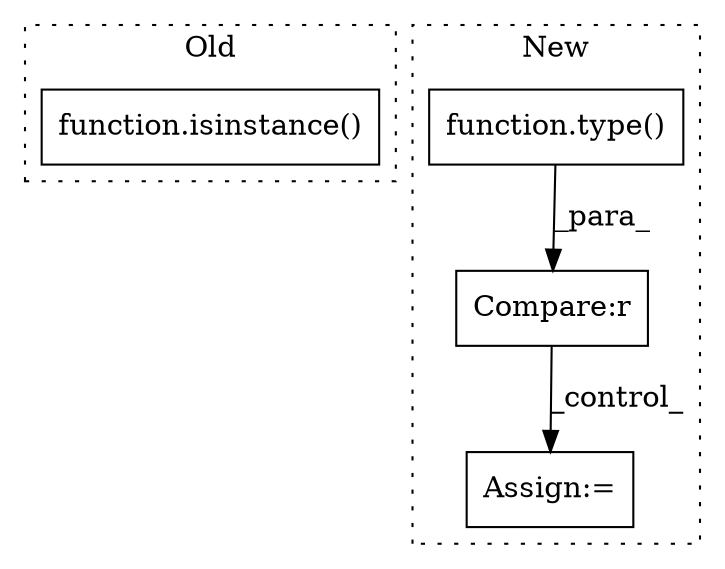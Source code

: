 digraph G {
subgraph cluster0 {
1 [label="function.isinstance()" a="75" s="1909,1932" l="11,1" shape="box"];
label = "Old";
style="dotted";
}
subgraph cluster1 {
2 [label="function.type()" a="75" s="1910,1916" l="5,1" shape="box"];
3 [label="Compare:r" a="40" s="1929" l="14" shape="box"];
4 [label="Assign:=" a="68" s="2191" l="3" shape="box"];
label = "New";
style="dotted";
}
2 -> 3 [label="_para_"];
3 -> 4 [label="_control_"];
}